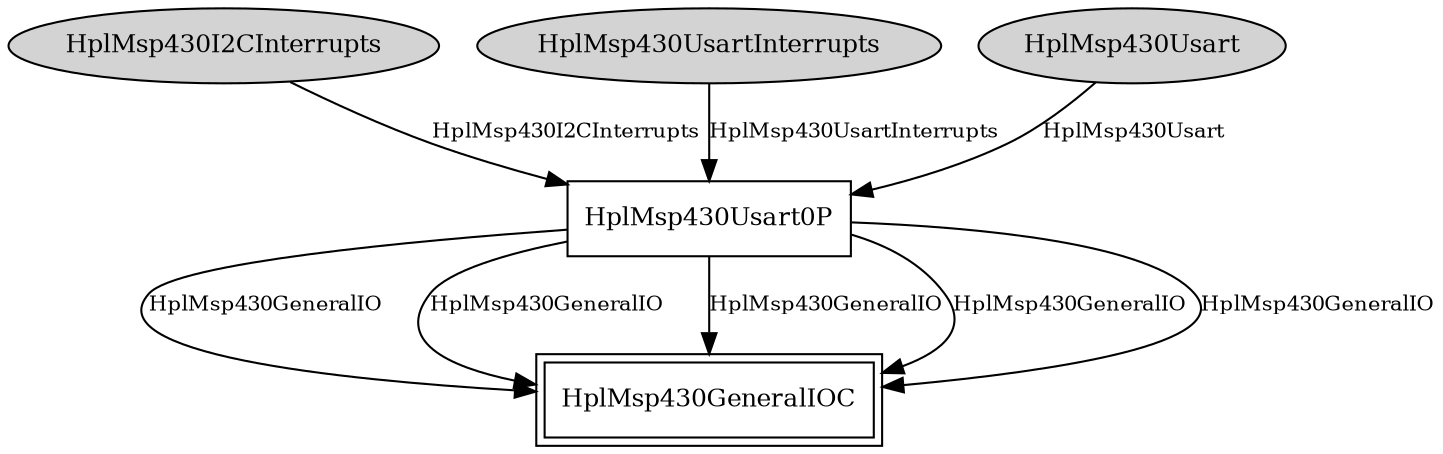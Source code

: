 digraph "tos.chips.msp430.usart.HplMsp430Usart0C" {
  n0xb6ce9670 [shape=ellipse, style=filled, label="HplMsp430I2CInterrupts", fontsize=12];
  "HplMsp430Usart0P" [fontsize=12, shape=box, URL="../chtml/tos.chips.msp430.usart.HplMsp430Usart0P.html"];
  n0xb6ceba48 [shape=ellipse, style=filled, label="HplMsp430UsartInterrupts", fontsize=12];
  "HplMsp430Usart0P" [fontsize=12, shape=box, URL="../chtml/tos.chips.msp430.usart.HplMsp430Usart0P.html"];
  n0xb6ced240 [shape=ellipse, style=filled, label="HplMsp430Usart", fontsize=12];
  "HplMsp430Usart0P" [fontsize=12, shape=box, URL="../chtml/tos.chips.msp430.usart.HplMsp430Usart0P.html"];
  "HplMsp430Usart0P" [fontsize=12, shape=box, URL="../chtml/tos.chips.msp430.usart.HplMsp430Usart0P.html"];
  "HplMsp430GeneralIOC" [fontsize=12, shape=box,peripheries=2, URL="../chtml/tos.chips.msp430.pins.HplMsp430GeneralIOC.html"];
  "HplMsp430Usart0P" [fontsize=12, shape=box, URL="../chtml/tos.chips.msp430.usart.HplMsp430Usart0P.html"];
  "HplMsp430GeneralIOC" [fontsize=12, shape=box,peripheries=2, URL="../chtml/tos.chips.msp430.pins.HplMsp430GeneralIOC.html"];
  "HplMsp430Usart0P" [fontsize=12, shape=box, URL="../chtml/tos.chips.msp430.usart.HplMsp430Usart0P.html"];
  "HplMsp430GeneralIOC" [fontsize=12, shape=box,peripheries=2, URL="../chtml/tos.chips.msp430.pins.HplMsp430GeneralIOC.html"];
  "HplMsp430Usart0P" [fontsize=12, shape=box, URL="../chtml/tos.chips.msp430.usart.HplMsp430Usart0P.html"];
  "HplMsp430GeneralIOC" [fontsize=12, shape=box,peripheries=2, URL="../chtml/tos.chips.msp430.pins.HplMsp430GeneralIOC.html"];
  "HplMsp430Usart0P" [fontsize=12, shape=box, URL="../chtml/tos.chips.msp430.usart.HplMsp430Usart0P.html"];
  "HplMsp430GeneralIOC" [fontsize=12, shape=box,peripheries=2, URL="../chtml/tos.chips.msp430.pins.HplMsp430GeneralIOC.html"];
  "n0xb6ce9670" -> "HplMsp430Usart0P" [label="HplMsp430I2CInterrupts", URL="../ihtml/tos.chips.msp430.usart.HplMsp430I2CInterrupts.html", fontsize=10];
  "n0xb6ceba48" -> "HplMsp430Usart0P" [label="HplMsp430UsartInterrupts", URL="../ihtml/tos.chips.msp430.usart.HplMsp430UsartInterrupts.html", fontsize=10];
  "n0xb6ced240" -> "HplMsp430Usart0P" [label="HplMsp430Usart", URL="../ihtml/tos.chips.msp430.usart.HplMsp430Usart.html", fontsize=10];
  "HplMsp430Usart0P" -> "HplMsp430GeneralIOC" [label="HplMsp430GeneralIO", URL="../ihtml/tos.chips.msp430.pins.HplMsp430GeneralIO.html", fontsize=10];
  "HplMsp430Usart0P" -> "HplMsp430GeneralIOC" [label="HplMsp430GeneralIO", URL="../ihtml/tos.chips.msp430.pins.HplMsp430GeneralIO.html", fontsize=10];
  "HplMsp430Usart0P" -> "HplMsp430GeneralIOC" [label="HplMsp430GeneralIO", URL="../ihtml/tos.chips.msp430.pins.HplMsp430GeneralIO.html", fontsize=10];
  "HplMsp430Usart0P" -> "HplMsp430GeneralIOC" [label="HplMsp430GeneralIO", URL="../ihtml/tos.chips.msp430.pins.HplMsp430GeneralIO.html", fontsize=10];
  "HplMsp430Usart0P" -> "HplMsp430GeneralIOC" [label="HplMsp430GeneralIO", URL="../ihtml/tos.chips.msp430.pins.HplMsp430GeneralIO.html", fontsize=10];
}
